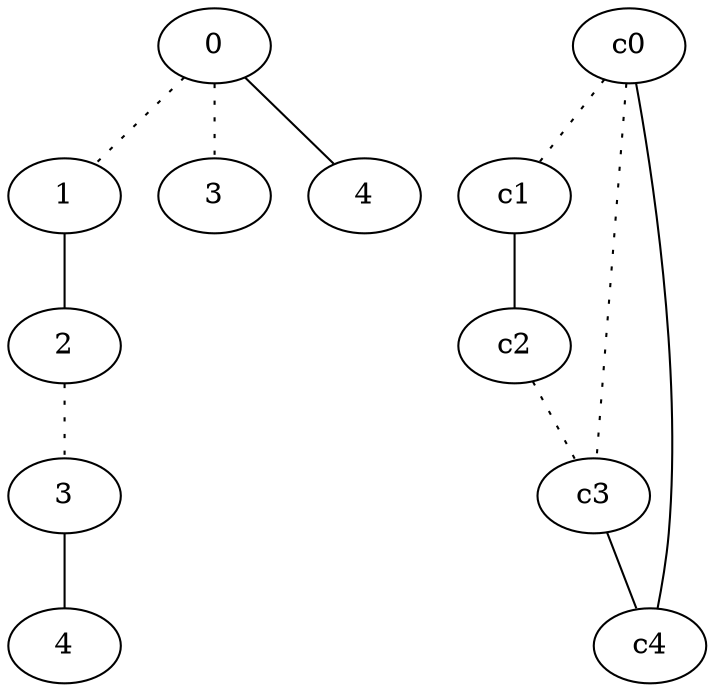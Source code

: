 graph {
a0[label=0];
a1[label=1];
a2[label=2];
a3[label=3];
a4[label=4];
a5[label=3];
a6[label=4];
a0 -- a1 [style=dotted];
a0 -- a5 [style=dotted];
a0 -- a6;
a1 -- a2;
a2 -- a3 [style=dotted];
a3 -- a4;
c0 -- c1 [style=dotted];
c0 -- c3 [style=dotted];
c0 -- c4;
c1 -- c2;
c2 -- c3 [style=dotted];
c3 -- c4;
}
